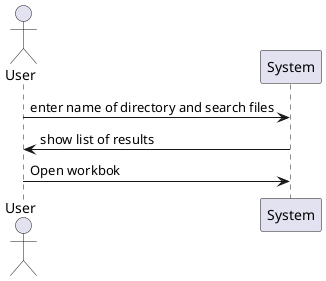 @startuml doc-files/ipc_analysis.png

actor User
participant "System" as System

User -> System:enter name of directory and search files
System -> User :show list of results
User -> System: Open workbok




@enduml

